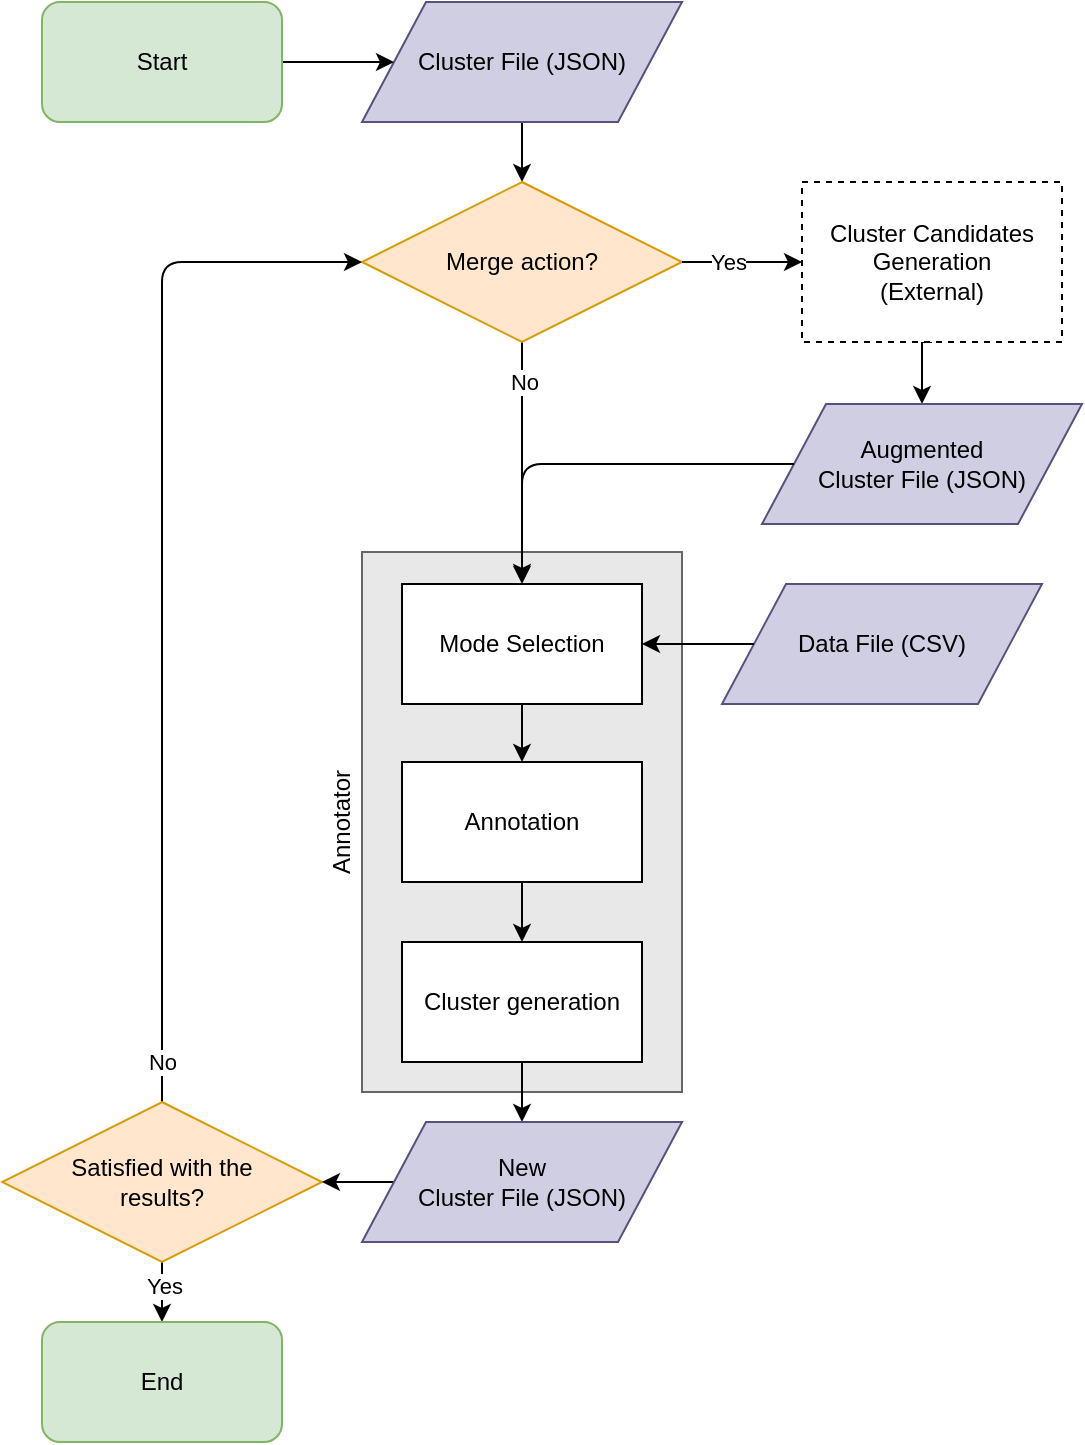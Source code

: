 <mxfile version="16.4.2" type="device"><diagram id="AnykmmGXZcCn5muWuT1O" name="Page-1"><mxGraphModel dx="1298" dy="809" grid="1" gridSize="10" guides="1" tooltips="1" connect="1" arrows="1" fold="1" page="1" pageScale="1" pageWidth="850" pageHeight="1100" math="0" shadow="0"><root><mxCell id="0"/><mxCell id="1" parent="0"/><mxCell id="WZ5j1GIpAADiCrEieUBV-52" value="" style="rounded=0;whiteSpace=wrap;html=1;fillColor=#E8E8E8;strokeColor=#666666;fontColor=#333333;" parent="1" vertex="1"><mxGeometry x="360" y="375" width="160" height="270" as="geometry"/></mxCell><mxCell id="WZ5j1GIpAADiCrEieUBV-3" value="Data File (CSV)" style="shape=parallelogram;perimeter=parallelogramPerimeter;whiteSpace=wrap;html=1;fillColor=#d0cee2;strokeColor=#56517e;" parent="1" vertex="1"><mxGeometry x="540" y="391" width="160" height="60" as="geometry"/></mxCell><mxCell id="WZ5j1GIpAADiCrEieUBV-20" style="edgeStyle=orthogonalEdgeStyle;rounded=0;orthogonalLoop=1;jettySize=auto;html=1;exitX=0.5;exitY=1;exitDx=0;exitDy=0;entryX=0.5;entryY=0;entryDx=0;entryDy=0;" parent="1" source="WZ5j1GIpAADiCrEieUBV-6" target="WZ5j1GIpAADiCrEieUBV-7" edge="1"><mxGeometry relative="1" as="geometry"/></mxCell><mxCell id="WZ5j1GIpAADiCrEieUBV-6" value="Cluster File (JSON)" style="shape=parallelogram;perimeter=parallelogramPerimeter;whiteSpace=wrap;html=1;fillColor=#d0cee2;strokeColor=#56517e;" parent="1" vertex="1"><mxGeometry x="360" y="100" width="160" height="60" as="geometry"/></mxCell><mxCell id="WZ5j1GIpAADiCrEieUBV-22" value="" style="edgeStyle=orthogonalEdgeStyle;rounded=0;orthogonalLoop=1;jettySize=auto;html=1;" parent="1" source="WZ5j1GIpAADiCrEieUBV-7" edge="1"><mxGeometry relative="1" as="geometry"><mxPoint x="440" y="390" as="targetPoint"/></mxGeometry></mxCell><mxCell id="WZ5j1GIpAADiCrEieUBV-36" value="No" style="edgeLabel;html=1;align=center;verticalAlign=middle;resizable=0;points=[];" parent="WZ5j1GIpAADiCrEieUBV-22" vertex="1" connectable="0"><mxGeometry x="0.184" relative="1" as="geometry"><mxPoint y="-51" as="offset"/></mxGeometry></mxCell><mxCell id="WZ5j1GIpAADiCrEieUBV-7" value="Merge action?" style="rhombus;whiteSpace=wrap;html=1;fillColor=#ffe6cc;strokeColor=#d79b00;" parent="1" vertex="1"><mxGeometry x="360" y="190" width="160" height="80" as="geometry"/></mxCell><mxCell id="PtbpFP0Fck4T_M-nn08M-3" style="edgeStyle=orthogonalEdgeStyle;rounded=0;orthogonalLoop=1;jettySize=auto;html=1;exitX=0.5;exitY=1;exitDx=0;exitDy=0;entryX=0.5;entryY=0;entryDx=0;entryDy=0;" edge="1" parent="1" source="WZ5j1GIpAADiCrEieUBV-13" target="WZ5j1GIpAADiCrEieUBV-14"><mxGeometry relative="1" as="geometry"/></mxCell><mxCell id="WZ5j1GIpAADiCrEieUBV-13" value="Cluster Candidates&lt;br&gt;Generation&lt;br&gt;(External)" style="rounded=0;whiteSpace=wrap;html=1;dashed=1;" parent="1" vertex="1"><mxGeometry x="580" y="190" width="130" height="80" as="geometry"/></mxCell><mxCell id="WZ5j1GIpAADiCrEieUBV-14" value="Augmented&lt;br&gt;Cluster File (JSON)" style="shape=parallelogram;perimeter=parallelogramPerimeter;whiteSpace=wrap;html=1;fillColor=#d0cee2;strokeColor=#56517e;" parent="1" vertex="1"><mxGeometry x="560" y="301" width="160" height="60" as="geometry"/></mxCell><mxCell id="WZ5j1GIpAADiCrEieUBV-16" value="Mode Selection" style="rounded=0;whiteSpace=wrap;html=1;fillColor=#FFFFFF;" parent="1" vertex="1"><mxGeometry x="380" y="391" width="120" height="60" as="geometry"/></mxCell><mxCell id="WZ5j1GIpAADiCrEieUBV-17" value="Annotation" style="rounded=0;whiteSpace=wrap;html=1;fillColor=#FFFFFF;" parent="1" vertex="1"><mxGeometry x="380" y="480" width="120" height="60" as="geometry"/></mxCell><mxCell id="WZ5j1GIpAADiCrEieUBV-50" style="edgeStyle=orthogonalEdgeStyle;rounded=1;orthogonalLoop=1;jettySize=auto;html=1;exitX=0.5;exitY=1;exitDx=0;exitDy=0;entryX=0.5;entryY=0;entryDx=0;entryDy=0;" parent="1" source="WZ5j1GIpAADiCrEieUBV-18" target="WZ5j1GIpAADiCrEieUBV-39" edge="1"><mxGeometry relative="1" as="geometry"/></mxCell><mxCell id="WZ5j1GIpAADiCrEieUBV-18" value="Cluster generation" style="rounded=0;whiteSpace=wrap;html=1;fillColor=#FFFFFF;" parent="1" vertex="1"><mxGeometry x="380" y="570" width="120" height="60" as="geometry"/></mxCell><mxCell id="WZ5j1GIpAADiCrEieUBV-23" value="" style="endArrow=classic;html=1;exitX=1;exitY=0.5;exitDx=0;exitDy=0;entryX=0;entryY=0.5;entryDx=0;entryDy=0;" parent="1" source="WZ5j1GIpAADiCrEieUBV-7" target="WZ5j1GIpAADiCrEieUBV-13" edge="1"><mxGeometry width="50" height="50" relative="1" as="geometry"><mxPoint x="400" y="420" as="sourcePoint"/><mxPoint x="450" y="370" as="targetPoint"/></mxGeometry></mxCell><mxCell id="WZ5j1GIpAADiCrEieUBV-35" value="Yes" style="edgeLabel;html=1;align=center;verticalAlign=middle;resizable=0;points=[];" parent="WZ5j1GIpAADiCrEieUBV-23" vertex="1" connectable="0"><mxGeometry x="-0.25" relative="1" as="geometry"><mxPoint as="offset"/></mxGeometry></mxCell><mxCell id="WZ5j1GIpAADiCrEieUBV-24" value="" style="endArrow=classic;html=1;entryX=1;entryY=0.5;entryDx=0;entryDy=0;" parent="1" source="WZ5j1GIpAADiCrEieUBV-3" target="WZ5j1GIpAADiCrEieUBV-16" edge="1"><mxGeometry width="50" height="50" relative="1" as="geometry"><mxPoint x="550" y="244" as="sourcePoint"/><mxPoint x="600" y="244" as="targetPoint"/></mxGeometry></mxCell><mxCell id="WZ5j1GIpAADiCrEieUBV-28" value="" style="edgeStyle=orthogonalEdgeStyle;rounded=1;orthogonalLoop=1;jettySize=auto;html=1;entryX=0.5;entryY=0;entryDx=0;entryDy=0;exitX=0;exitY=0.5;exitDx=0;exitDy=0;" parent="1" source="WZ5j1GIpAADiCrEieUBV-14" target="WZ5j1GIpAADiCrEieUBV-16" edge="1"><mxGeometry relative="1" as="geometry"><mxPoint x="390" y="320" as="sourcePoint"/><mxPoint x="450" y="320" as="targetPoint"/><Array as="points"><mxPoint x="440" y="331"/></Array></mxGeometry></mxCell><mxCell id="WZ5j1GIpAADiCrEieUBV-31" value="" style="endArrow=classic;html=1;exitX=0.5;exitY=1;exitDx=0;exitDy=0;entryX=0.5;entryY=0;entryDx=0;entryDy=0;" parent="1" source="WZ5j1GIpAADiCrEieUBV-16" target="WZ5j1GIpAADiCrEieUBV-17" edge="1"><mxGeometry width="50" height="50" relative="1" as="geometry"><mxPoint x="400" y="420" as="sourcePoint"/><mxPoint x="450" y="370" as="targetPoint"/></mxGeometry></mxCell><mxCell id="WZ5j1GIpAADiCrEieUBV-32" value="" style="endArrow=classic;html=1;exitX=0.5;exitY=1;exitDx=0;exitDy=0;entryX=0.5;entryY=0;entryDx=0;entryDy=0;" parent="1" source="WZ5j1GIpAADiCrEieUBV-17" target="WZ5j1GIpAADiCrEieUBV-18" edge="1"><mxGeometry width="50" height="50" relative="1" as="geometry"><mxPoint x="400" y="420" as="sourcePoint"/><mxPoint x="450" y="370" as="targetPoint"/></mxGeometry></mxCell><mxCell id="WZ5j1GIpAADiCrEieUBV-46" style="edgeStyle=orthogonalEdgeStyle;rounded=0;orthogonalLoop=1;jettySize=auto;html=1;exitX=0.5;exitY=1;exitDx=0;exitDy=0;entryX=0.5;entryY=0;entryDx=0;entryDy=0;" parent="1" source="WZ5j1GIpAADiCrEieUBV-38" target="WZ5j1GIpAADiCrEieUBV-40" edge="1"><mxGeometry relative="1" as="geometry"/></mxCell><mxCell id="WZ5j1GIpAADiCrEieUBV-47" value="Yes" style="edgeLabel;html=1;align=center;verticalAlign=middle;resizable=0;points=[];" parent="WZ5j1GIpAADiCrEieUBV-46" vertex="1" connectable="0"><mxGeometry x="-0.2" y="1" relative="1" as="geometry"><mxPoint as="offset"/></mxGeometry></mxCell><mxCell id="WZ5j1GIpAADiCrEieUBV-48" style="edgeStyle=orthogonalEdgeStyle;rounded=1;orthogonalLoop=1;jettySize=auto;html=1;exitX=0.5;exitY=0;exitDx=0;exitDy=0;entryX=0;entryY=0.5;entryDx=0;entryDy=0;" parent="1" source="WZ5j1GIpAADiCrEieUBV-38" target="WZ5j1GIpAADiCrEieUBV-7" edge="1"><mxGeometry relative="1" as="geometry"/></mxCell><mxCell id="WZ5j1GIpAADiCrEieUBV-49" value="No" style="edgeLabel;html=1;align=center;verticalAlign=middle;resizable=0;points=[];" parent="WZ5j1GIpAADiCrEieUBV-48" vertex="1" connectable="0"><mxGeometry x="-0.781" y="-1" relative="1" as="geometry"><mxPoint x="-1" y="37" as="offset"/></mxGeometry></mxCell><mxCell id="WZ5j1GIpAADiCrEieUBV-38" value="Satisfied with the&lt;br&gt;results?" style="rhombus;whiteSpace=wrap;html=1;fillColor=#ffe6cc;strokeColor=#d79b00;" parent="1" vertex="1"><mxGeometry x="180" y="650" width="160" height="80" as="geometry"/></mxCell><mxCell id="WZ5j1GIpAADiCrEieUBV-45" style="edgeStyle=orthogonalEdgeStyle;rounded=0;orthogonalLoop=1;jettySize=auto;html=1;exitX=0;exitY=0.5;exitDx=0;exitDy=0;entryX=1;entryY=0.5;entryDx=0;entryDy=0;" parent="1" source="WZ5j1GIpAADiCrEieUBV-39" target="WZ5j1GIpAADiCrEieUBV-38" edge="1"><mxGeometry relative="1" as="geometry"/></mxCell><mxCell id="WZ5j1GIpAADiCrEieUBV-39" value="New&lt;br&gt;Cluster File (JSON)" style="shape=parallelogram;perimeter=parallelogramPerimeter;whiteSpace=wrap;html=1;fillColor=#d0cee2;strokeColor=#56517e;" parent="1" vertex="1"><mxGeometry x="360" y="660" width="160" height="60" as="geometry"/></mxCell><mxCell id="WZ5j1GIpAADiCrEieUBV-40" value="End" style="rounded=1;whiteSpace=wrap;html=1;fillColor=#d5e8d4;strokeColor=#82b366;" parent="1" vertex="1"><mxGeometry x="200" y="760" width="120" height="60" as="geometry"/></mxCell><mxCell id="WZ5j1GIpAADiCrEieUBV-43" style="edgeStyle=orthogonalEdgeStyle;rounded=0;orthogonalLoop=1;jettySize=auto;html=1;exitX=1;exitY=0.5;exitDx=0;exitDy=0;entryX=0;entryY=0.5;entryDx=0;entryDy=0;" parent="1" source="WZ5j1GIpAADiCrEieUBV-41" target="WZ5j1GIpAADiCrEieUBV-6" edge="1"><mxGeometry relative="1" as="geometry"/></mxCell><mxCell id="WZ5j1GIpAADiCrEieUBV-41" value="Start" style="rounded=1;whiteSpace=wrap;html=1;fillColor=#d5e8d4;strokeColor=#82b366;" parent="1" vertex="1"><mxGeometry x="200" y="100" width="120" height="60" as="geometry"/></mxCell><mxCell id="WZ5j1GIpAADiCrEieUBV-55" value="Annotator" style="text;html=1;strokeColor=none;fillColor=none;align=center;verticalAlign=middle;whiteSpace=wrap;rounded=0;rotation=-90;" parent="1" vertex="1"><mxGeometry x="330" y="500" width="40" height="20" as="geometry"/></mxCell></root></mxGraphModel></diagram></mxfile>